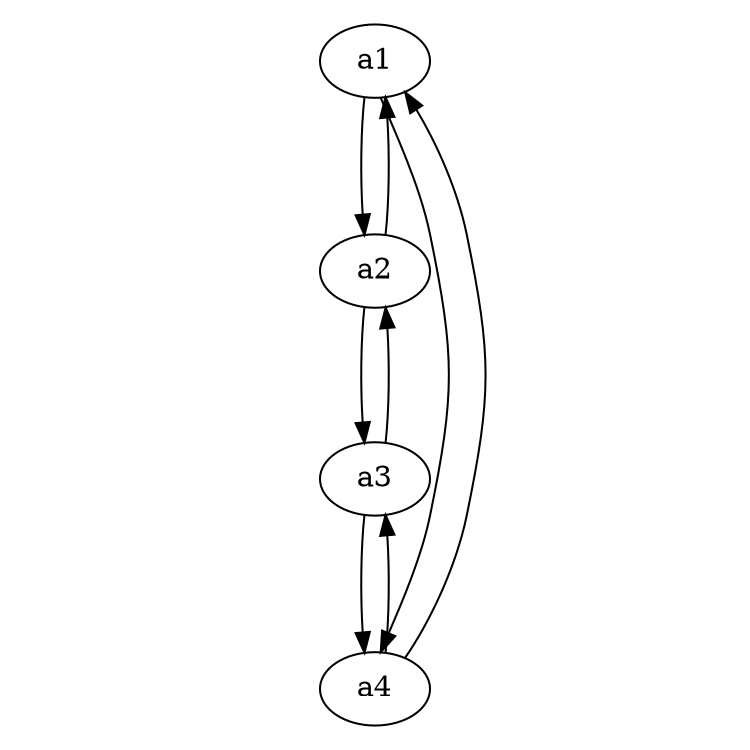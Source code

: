 digraph {
  size="5,5!";
  ratio="fill";
  a1;
  a2;
  a3;
  a4;

  a1 -> a2 [weight = 4]
  a2 -> a1 [weight = 4]

  a2 -> a3 [weight = 2]
  a3 -> a2 [weight = 2]

  a3 -> a4 [weight = 9]
  a4 -> a3 [weight = 9]

  a1 -> a4 [weight = 1]
  a4 -> a1 [weight = 1]
}

